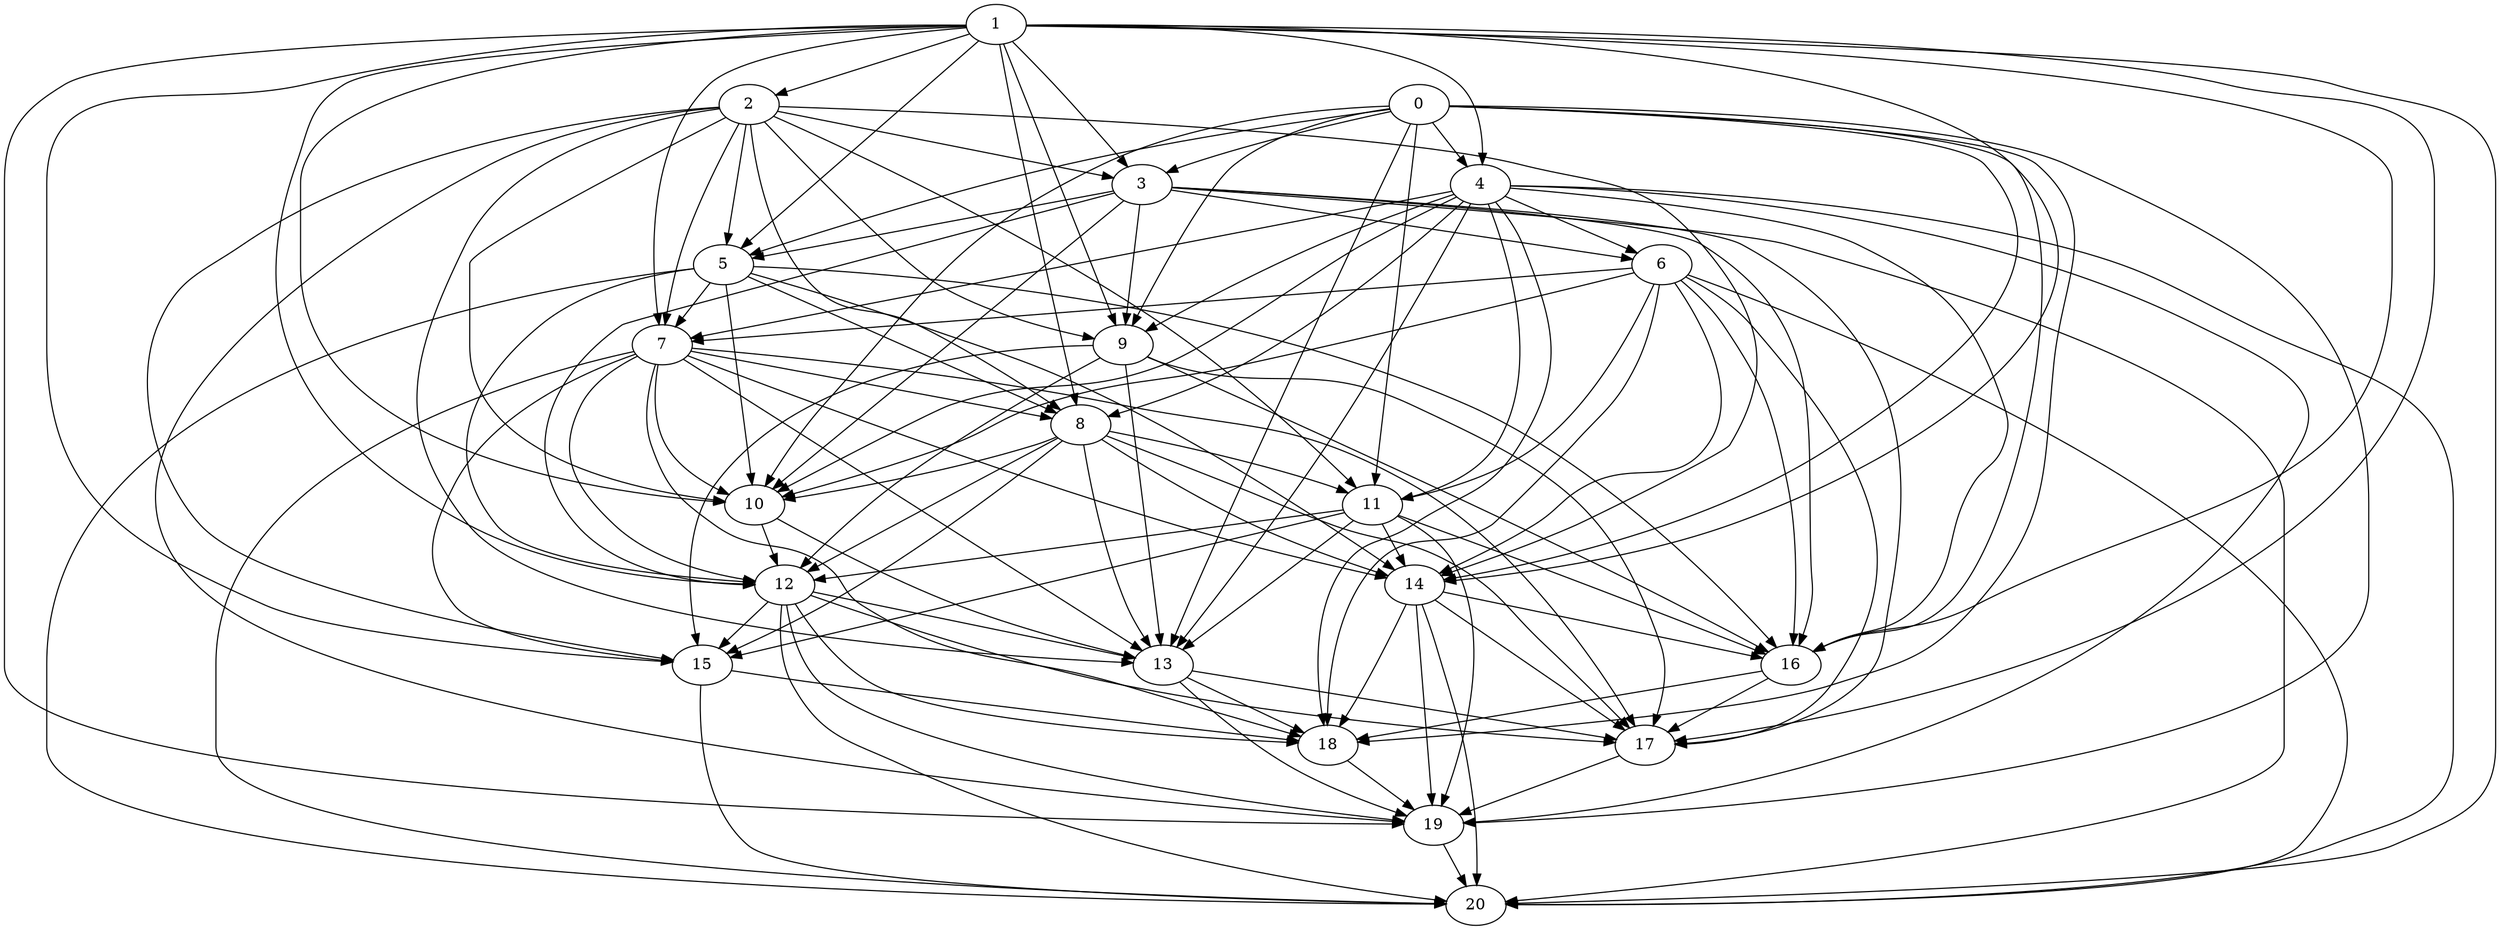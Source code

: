 digraph "Random_Nodes_21_Density_5.76_CCR_9.80_WeightType_Random" {
	graph ["Duplicate states"=0,
		GraphType=Random,
		"Max states in OPEN"=0,
		Modes="120000ms; topo-ordered tasks, ; Pruning: task equivalence, fixed order ready list, ; F-value: ; Optimisation: best schedule length (\
SL) optimisation on equal, ",
		NumberOfTasks=21,
		"Pruned using list schedule length"=2565149,
		"States removed from OPEN"=0,
		TargetSystem="Homogeneous-4",
		"Time to schedule (ms)"=10528,
		"Total idle time"=127,
		"Total schedule length"=94,
		"Total sequential time"=112,
		"Total states created"=22971534
	];
	1	["Finish time"=2,
		Processor=0,
		"Start time"=0,
		Weight=2];
	2	["Finish time"=7,
		Processor=0,
		"Start time"=2,
		Weight=5];
	1 -> 2	[Weight=6];
	3	["Finish time"=16,
		Processor=0,
		"Start time"=13,
		Weight=3];
	1 -> 3	[Weight=7];
	4	["Finish time"=13,
		Processor=0,
		"Start time"=11,
		Weight=2];
	1 -> 4	[Weight=15];
	5	["Finish time"=22,
		Processor=0,
		"Start time"=16,
		Weight=6];
	1 -> 5	[Weight=9];
	7	["Finish time"=36,
		Processor=0,
		"Start time"=32,
		Weight=4];
	1 -> 7	[Weight=10];
	8	["Finish time"=40,
		Processor=0,
		"Start time"=36,
		Weight=4];
	1 -> 8	[Weight=13];
	10	["Finish time"=59,
		Processor=2,
		"Start time"=52,
		Weight=7];
	1 -> 10	[Weight=12];
	9	["Finish time"=35,
		Processor=3,
		"Start time"=26,
		Weight=9];
	1 -> 9	[Weight=10];
	12	["Finish time"=64,
		Processor=2,
		"Start time"=59,
		Weight=5];
	1 -> 12	[Weight=9];
	14	["Finish time"=50,
		Processor=0,
		"Start time"=45,
		Weight=5];
	1 -> 14	[Weight=7];
	16	["Finish time"=60,
		Processor=0,
		"Start time"=50,
		Weight=10];
	1 -> 16	[Weight=15];
	15	["Finish time"=75,
		Processor=2,
		"Start time"=68,
		Weight=7];
	1 -> 15	[Weight=6];
	17	["Finish time"=78,
		Processor=3,
		"Start time"=75,
		Weight=3];
	1 -> 17	[Weight=12];
	19	["Finish time"=86,
		Processor=3,
		"Start time"=83,
		Weight=3];
	1 -> 19	[Weight=15];
	20	["Finish time"=94,
		Processor=3,
		"Start time"=86,
		Weight=8];
	1 -> 20	[Weight=4];
	2 -> 3	[Weight=15];
	2 -> 5	[Weight=7];
	2 -> 7	[Weight=15];
	2 -> 8	[Weight=6];
	11	["Finish time"=45,
		Processor=0,
		"Start time"=40,
		Weight=5];
	2 -> 11	[Weight=13];
	2 -> 10	[Weight=3];
	2 -> 9	[Weight=10];
	2 -> 14	[Weight=12];
	2 -> 15	[Weight=7];
	13	["Finish time"=68,
		Processor=2,
		"Start time"=64,
		Weight=4];
	2 -> 13	[Weight=12];
	2 -> 19	[Weight=15];
	0	["Finish time"=5,
		Processor=1,
		"Start time"=0,
		Weight=5];
	0 -> 3	[Weight=7];
	0 -> 4	[Weight=6];
	0 -> 5	[Weight=7];
	0 -> 11	[Weight=12];
	0 -> 10	[Weight=7];
	0 -> 9	[Weight=6];
	0 -> 14	[Weight=4];
	0 -> 16	[Weight=10];
	0 -> 13	[Weight=4];
	18	["Finish time"=80,
		Processor=2,
		"Start time"=75,
		Weight=5];
	0 -> 18	[Weight=4];
	0 -> 19	[Weight=15];
	6	["Finish time"=32,
		Processor=0,
		"Start time"=22,
		Weight=10];
	3 -> 6	[Weight=10];
	3 -> 5	[Weight=10];
	3 -> 10	[Weight=15];
	3 -> 9	[Weight=3];
	3 -> 12	[Weight=7];
	3 -> 16	[Weight=15];
	3 -> 17	[Weight=4];
	3 -> 20	[Weight=10];
	4 -> 6	[Weight=6];
	4 -> 7	[Weight=9];
	4 -> 8	[Weight=15];
	4 -> 11	[Weight=4];
	4 -> 10	[Weight=6];
	4 -> 9	[Weight=13];
	4 -> 16	[Weight=7];
	4 -> 13	[Weight=13];
	4 -> 18	[Weight=12];
	4 -> 19	[Weight=12];
	4 -> 20	[Weight=12];
	6 -> 7	[Weight=15];
	6 -> 11	[Weight=10];
	6 -> 10	[Weight=6];
	6 -> 14	[Weight=7];
	6 -> 16	[Weight=9];
	6 -> 17	[Weight=6];
	6 -> 18	[Weight=15];
	6 -> 20	[Weight=4];
	5 -> 7	[Weight=6];
	5 -> 8	[Weight=13];
	5 -> 10	[Weight=12];
	5 -> 12	[Weight=15];
	5 -> 14	[Weight=10];
	5 -> 16	[Weight=10];
	5 -> 20	[Weight=3];
	7 -> 8	[Weight=4];
	7 -> 10	[Weight=7];
	7 -> 12	[Weight=7];
	7 -> 14	[Weight=6];
	7 -> 15	[Weight=13];
	7 -> 13	[Weight=12];
	7 -> 17	[Weight=6];
	7 -> 18	[Weight=15];
	7 -> 20	[Weight=10];
	8 -> 11	[Weight=4];
	8 -> 10	[Weight=12];
	8 -> 12	[Weight=7];
	8 -> 14	[Weight=9];
	8 -> 15	[Weight=4];
	8 -> 13	[Weight=7];
	8 -> 17	[Weight=10];
	11 -> 12	[Weight=10];
	11 -> 14	[Weight=15];
	11 -> 16	[Weight=12];
	11 -> 15	[Weight=10];
	11 -> 13	[Weight=7];
	11 -> 19	[Weight=9];
	10 -> 12	[Weight=7];
	10 -> 13	[Weight=9];
	9 -> 12	[Weight=3];
	9 -> 16	[Weight=10];
	9 -> 15	[Weight=10];
	9 -> 13	[Weight=10];
	9 -> 17	[Weight=10];
	12 -> 15	[Weight=13];
	12 -> 13	[Weight=12];
	12 -> 17	[Weight=7];
	12 -> 18	[Weight=6];
	12 -> 19	[Weight=6];
	12 -> 20	[Weight=10];
	14 -> 16	[Weight=6];
	14 -> 17	[Weight=3];
	14 -> 18	[Weight=12];
	14 -> 19	[Weight=7];
	14 -> 20	[Weight=12];
	16 -> 17	[Weight=15];
	16 -> 18	[Weight=12];
	15 -> 18	[Weight=15];
	15 -> 20	[Weight=6];
	13 -> 17	[Weight=7];
	13 -> 18	[Weight=4];
	13 -> 19	[Weight=3];
	17 -> 19	[Weight=9];
	18 -> 19	[Weight=3];
	19 -> 20	[Weight=4];
}
